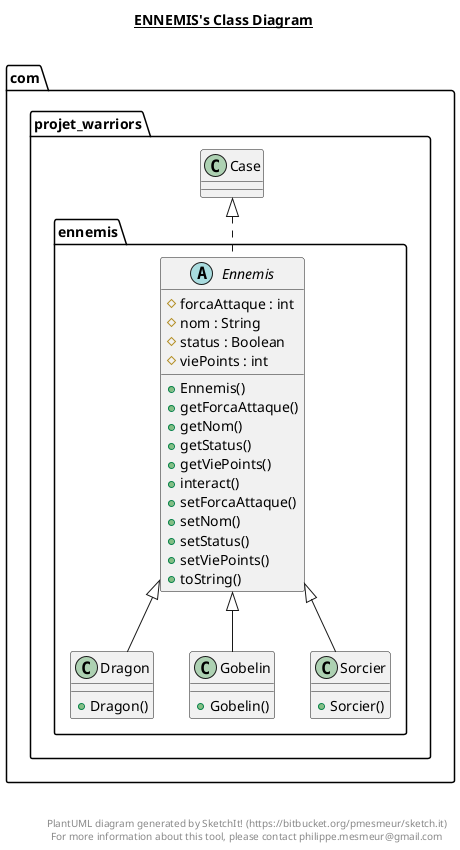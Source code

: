 @startuml

title __ENNEMIS's Class Diagram__\n

  namespace com.projet_warriors {
    namespace ennemis {
      class com.projet_warriors.ennemis.Dragon {
          + Dragon()
      }
    }
  }
  

  namespace com.projet_warriors {
    namespace ennemis {
      abstract class com.projet_warriors.ennemis.Ennemis {
          # forcaAttaque : int
          # nom : String
          # status : Boolean
          # viePoints : int
          + Ennemis()
          + getForcaAttaque()
          + getNom()
          + getStatus()
          + getViePoints()
          + interact()
          + setForcaAttaque()
          + setNom()
          + setStatus()
          + setViePoints()
          + toString()
      }
    }
  }
  

  namespace com.projet_warriors {
    namespace ennemis {
      class com.projet_warriors.ennemis.Gobelin {
          + Gobelin()
      }
    }
  }
  

  namespace com.projet_warriors {
    namespace ennemis {
      class com.projet_warriors.ennemis.Sorcier {
          + Sorcier()
      }
    }
  }
  

  com.projet_warriors.ennemis.Dragon -up-|> com.projet_warriors.ennemis.Ennemis
  com.projet_warriors.ennemis.Ennemis .up.|> com.projet_warriors.Case
  com.projet_warriors.ennemis.Gobelin -up-|> com.projet_warriors.ennemis.Ennemis
  com.projet_warriors.ennemis.Sorcier -up-|> com.projet_warriors.ennemis.Ennemis


right footer


PlantUML diagram generated by SketchIt! (https://bitbucket.org/pmesmeur/sketch.it)
For more information about this tool, please contact philippe.mesmeur@gmail.com
endfooter

@enduml
